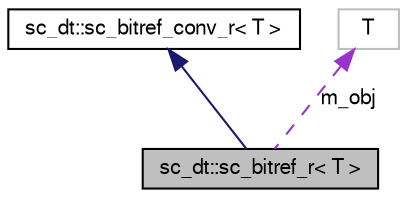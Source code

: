 digraph G
{
  edge [fontname="FreeSans",fontsize="10",labelfontname="FreeSans",labelfontsize="10"];
  node [fontname="FreeSans",fontsize="10",shape=record];
  Node1 [label="sc_dt::sc_bitref_r\< T \>",height=0.2,width=0.4,color="black", fillcolor="grey75", style="filled" fontcolor="black"];
  Node2 -> Node1 [dir=back,color="midnightblue",fontsize="10",style="solid",fontname="FreeSans"];
  Node2 [label="sc_dt::sc_bitref_conv_r\< T \>",height=0.2,width=0.4,color="black", fillcolor="white", style="filled",URL="$a00026.html"];
  Node3 -> Node1 [dir=back,color="darkorchid3",fontsize="10",style="dashed",label="m_obj",fontname="FreeSans"];
  Node3 [label="T",height=0.2,width=0.4,color="grey75", fillcolor="white", style="filled"];
}
